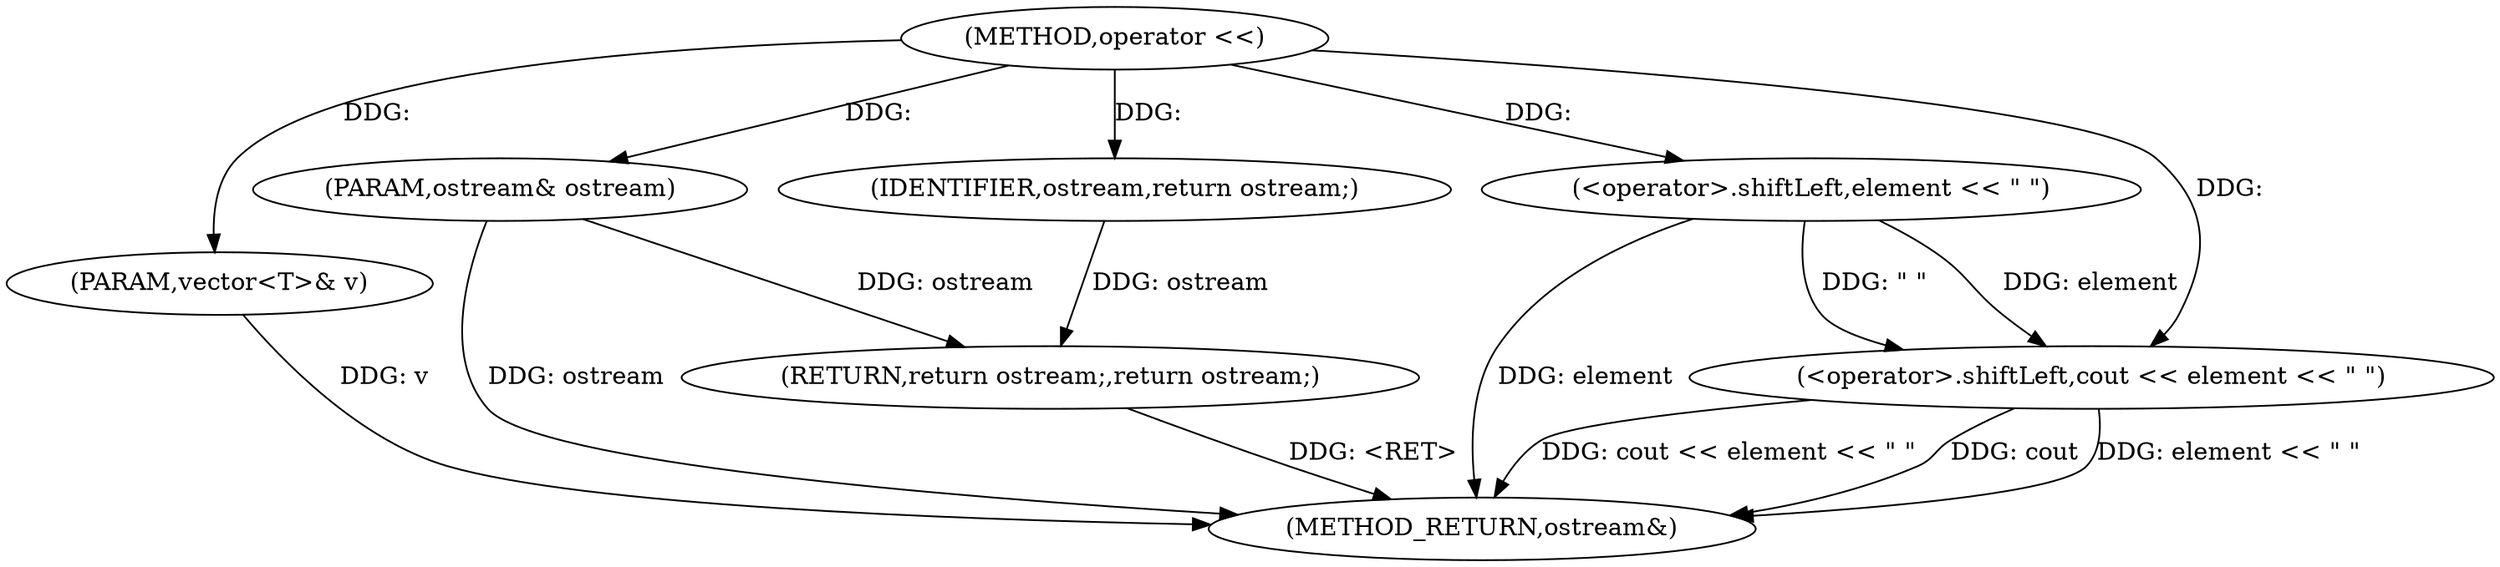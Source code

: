 digraph "operator <<" {  
"1000124" [label = "(METHOD,operator <<)" ]
"1000137" [label = "(METHOD_RETURN,ostream&)" ]
"1000125" [label = "(PARAM,ostream& ostream)" ]
"1000126" [label = "(PARAM,vector<T>& v)" ]
"1000135" [label = "(RETURN,return ostream;,return ostream;)" ]
"1000130" [label = "(<operator>.shiftLeft,cout << element << \" \")" ]
"1000136" [label = "(IDENTIFIER,ostream,return ostream;)" ]
"1000132" [label = "(<operator>.shiftLeft,element << \" \")" ]
  "1000135" -> "1000137"  [ label = "DDG: <RET>"] 
  "1000125" -> "1000137"  [ label = "DDG: ostream"] 
  "1000126" -> "1000137"  [ label = "DDG: v"] 
  "1000130" -> "1000137"  [ label = "DDG: element << \" \""] 
  "1000130" -> "1000137"  [ label = "DDG: cout << element << \" \""] 
  "1000132" -> "1000137"  [ label = "DDG: element"] 
  "1000130" -> "1000137"  [ label = "DDG: cout"] 
  "1000124" -> "1000125"  [ label = "DDG: "] 
  "1000124" -> "1000126"  [ label = "DDG: "] 
  "1000136" -> "1000135"  [ label = "DDG: ostream"] 
  "1000125" -> "1000135"  [ label = "DDG: ostream"] 
  "1000124" -> "1000136"  [ label = "DDG: "] 
  "1000124" -> "1000130"  [ label = "DDG: "] 
  "1000132" -> "1000130"  [ label = "DDG: element"] 
  "1000132" -> "1000130"  [ label = "DDG: \" \""] 
  "1000124" -> "1000132"  [ label = "DDG: "] 
}
